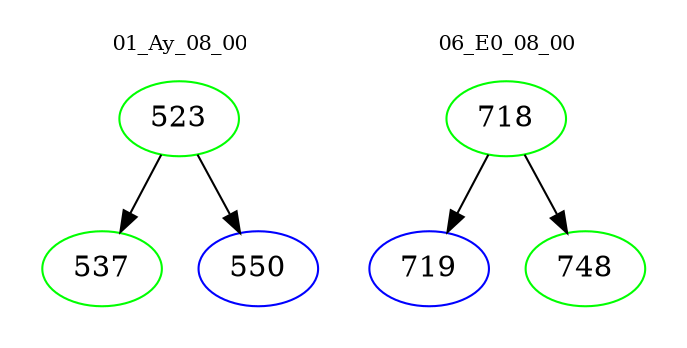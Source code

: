 digraph{
subgraph cluster_0 {
color = white
label = "01_Ay_08_00";
fontsize=10;
T0_523 [label="523", color="green"]
T0_523 -> T0_537 [color="black"]
T0_537 [label="537", color="green"]
T0_523 -> T0_550 [color="black"]
T0_550 [label="550", color="blue"]
}
subgraph cluster_1 {
color = white
label = "06_E0_08_00";
fontsize=10;
T1_718 [label="718", color="green"]
T1_718 -> T1_719 [color="black"]
T1_719 [label="719", color="blue"]
T1_718 -> T1_748 [color="black"]
T1_748 [label="748", color="green"]
}
}
